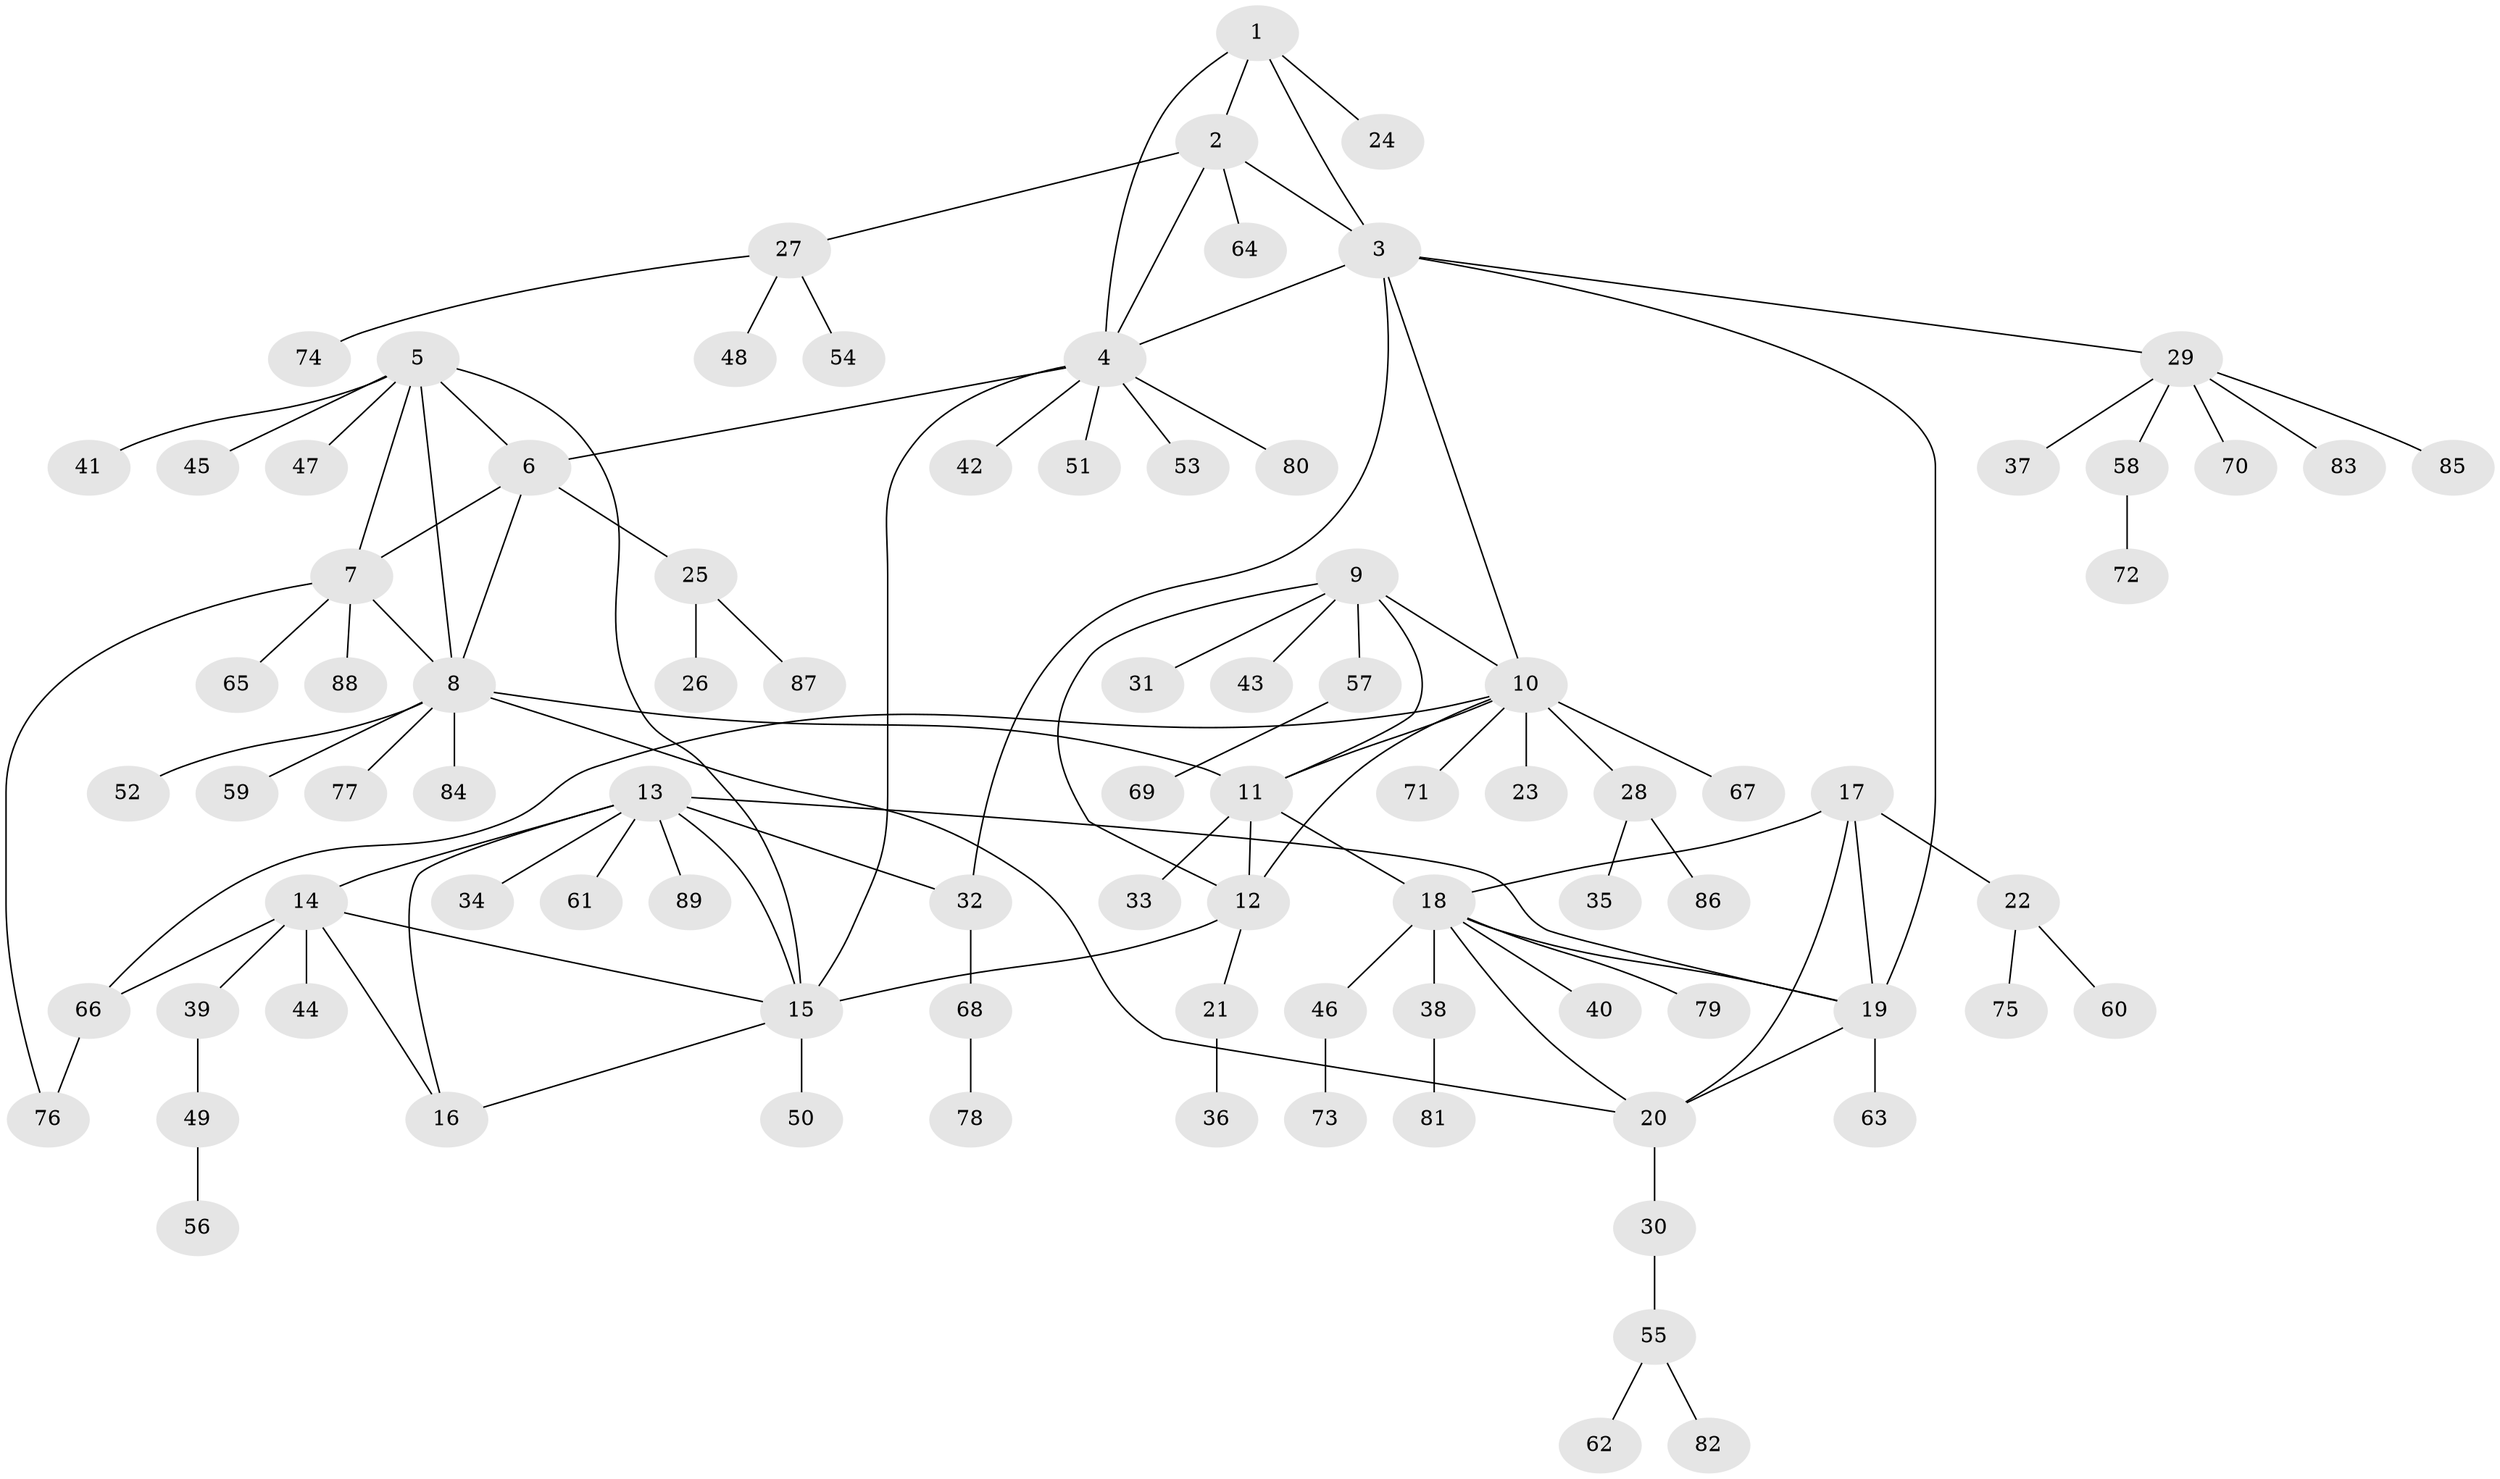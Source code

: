 // coarse degree distribution, {4: 0.05660377358490566, 11: 0.03773584905660377, 6: 0.018867924528301886, 7: 0.018867924528301886, 9: 0.03773584905660377, 10: 0.018867924528301886, 1: 0.7547169811320755, 3: 0.018867924528301886, 2: 0.03773584905660377}
// Generated by graph-tools (version 1.1) at 2025/59/03/04/25 21:59:12]
// undirected, 89 vertices, 112 edges
graph export_dot {
graph [start="1"]
  node [color=gray90,style=filled];
  1;
  2;
  3;
  4;
  5;
  6;
  7;
  8;
  9;
  10;
  11;
  12;
  13;
  14;
  15;
  16;
  17;
  18;
  19;
  20;
  21;
  22;
  23;
  24;
  25;
  26;
  27;
  28;
  29;
  30;
  31;
  32;
  33;
  34;
  35;
  36;
  37;
  38;
  39;
  40;
  41;
  42;
  43;
  44;
  45;
  46;
  47;
  48;
  49;
  50;
  51;
  52;
  53;
  54;
  55;
  56;
  57;
  58;
  59;
  60;
  61;
  62;
  63;
  64;
  65;
  66;
  67;
  68;
  69;
  70;
  71;
  72;
  73;
  74;
  75;
  76;
  77;
  78;
  79;
  80;
  81;
  82;
  83;
  84;
  85;
  86;
  87;
  88;
  89;
  1 -- 2;
  1 -- 3;
  1 -- 4;
  1 -- 24;
  2 -- 3;
  2 -- 4;
  2 -- 27;
  2 -- 64;
  3 -- 4;
  3 -- 10;
  3 -- 19;
  3 -- 29;
  3 -- 32;
  4 -- 6;
  4 -- 15;
  4 -- 42;
  4 -- 51;
  4 -- 53;
  4 -- 80;
  5 -- 6;
  5 -- 7;
  5 -- 8;
  5 -- 15;
  5 -- 41;
  5 -- 45;
  5 -- 47;
  6 -- 7;
  6 -- 8;
  6 -- 25;
  7 -- 8;
  7 -- 65;
  7 -- 76;
  7 -- 88;
  8 -- 11;
  8 -- 20;
  8 -- 52;
  8 -- 59;
  8 -- 77;
  8 -- 84;
  9 -- 10;
  9 -- 11;
  9 -- 12;
  9 -- 31;
  9 -- 43;
  9 -- 57;
  10 -- 11;
  10 -- 12;
  10 -- 23;
  10 -- 28;
  10 -- 66;
  10 -- 67;
  10 -- 71;
  11 -- 12;
  11 -- 18;
  11 -- 33;
  12 -- 15;
  12 -- 21;
  13 -- 14;
  13 -- 15;
  13 -- 16;
  13 -- 19;
  13 -- 32;
  13 -- 34;
  13 -- 61;
  13 -- 89;
  14 -- 15;
  14 -- 16;
  14 -- 39;
  14 -- 44;
  14 -- 66;
  15 -- 16;
  15 -- 50;
  17 -- 18;
  17 -- 19;
  17 -- 20;
  17 -- 22;
  18 -- 19;
  18 -- 20;
  18 -- 38;
  18 -- 40;
  18 -- 46;
  18 -- 79;
  19 -- 20;
  19 -- 63;
  20 -- 30;
  21 -- 36;
  22 -- 60;
  22 -- 75;
  25 -- 26;
  25 -- 87;
  27 -- 48;
  27 -- 54;
  27 -- 74;
  28 -- 35;
  28 -- 86;
  29 -- 37;
  29 -- 58;
  29 -- 70;
  29 -- 83;
  29 -- 85;
  30 -- 55;
  32 -- 68;
  38 -- 81;
  39 -- 49;
  46 -- 73;
  49 -- 56;
  55 -- 62;
  55 -- 82;
  57 -- 69;
  58 -- 72;
  66 -- 76;
  68 -- 78;
}
